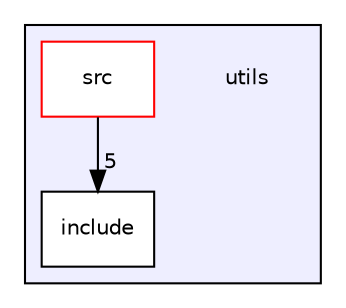 digraph "utils" {
  compound=true
  node [ fontsize="10", fontname="Helvetica"];
  edge [ labelfontsize="10", labelfontname="Helvetica"];
  subgraph clusterdir_cbdb8362360e11eafe2fa3bc74cf0ffd {
    graph [ bgcolor="#eeeeff", pencolor="black", label="" URL="dir_cbdb8362360e11eafe2fa3bc74cf0ffd.html"];
    dir_cbdb8362360e11eafe2fa3bc74cf0ffd [shape=plaintext label="utils"];
  dir_b4cad7074c2c537630e3aa48c3ef8dec [shape=box label="include" fillcolor="white" style="filled" URL="dir_b4cad7074c2c537630e3aa48c3ef8dec.html"];
  dir_3067f7d8f9aa80e9f740e3277c5af1f3 [shape=box label="src" fillcolor="white" style="filled" color="red" URL="dir_3067f7d8f9aa80e9f740e3277c5af1f3.html"];
  }
  dir_3067f7d8f9aa80e9f740e3277c5af1f3->dir_b4cad7074c2c537630e3aa48c3ef8dec [headlabel="5", labeldistance=1.5 headhref="dir_000011_000010.html"];
}
